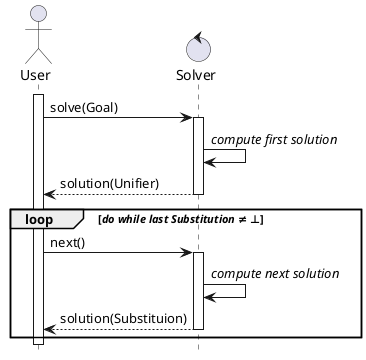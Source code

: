 @startuml
hide footbox

actor User
control Solver

activate User
User -> Solver: solve(Goal)
activate Solver

Solver -> Solver: //compute first solution//

Solver --> User: solution(Unifier)
deactivate Solver

loop //do while last Substitution ≠ ⊥//
User -> Solver: next()
activate Solver
Solver -> Solver: //compute next solution//
Solver --> User: solution(Substituion)
deactivate Solver
end
deactivate User
@enduml